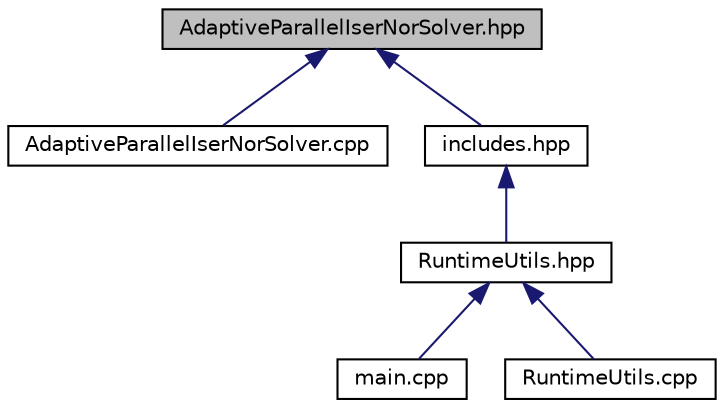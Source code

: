 digraph "AdaptiveParallelIserNorSolver.hpp"
{
  edge [fontname="Helvetica",fontsize="10",labelfontname="Helvetica",labelfontsize="10"];
  node [fontname="Helvetica",fontsize="10",shape=record];
  Node17 [label="AdaptiveParallelIserNorSolver.hpp",height=0.2,width=0.4,color="black", fillcolor="grey75", style="filled", fontcolor="black"];
  Node17 -> Node18 [dir="back",color="midnightblue",fontsize="10",style="solid"];
  Node18 [label="AdaptiveParallelIserNorSolver.cpp",height=0.2,width=0.4,color="black", fillcolor="white", style="filled",URL="$AdaptiveParallelIserNorSolver_8cpp.html"];
  Node17 -> Node19 [dir="back",color="midnightblue",fontsize="10",style="solid"];
  Node19 [label="includes.hpp",height=0.2,width=0.4,color="black", fillcolor="white", style="filled",URL="$includes_8hpp.html"];
  Node19 -> Node20 [dir="back",color="midnightblue",fontsize="10",style="solid"];
  Node20 [label="RuntimeUtils.hpp",height=0.2,width=0.4,color="black", fillcolor="white", style="filled",URL="$RuntimeUtils_8hpp.html"];
  Node20 -> Node21 [dir="back",color="midnightblue",fontsize="10",style="solid"];
  Node21 [label="main.cpp",height=0.2,width=0.4,color="black", fillcolor="white", style="filled",URL="$main_8cpp.html"];
  Node20 -> Node22 [dir="back",color="midnightblue",fontsize="10",style="solid"];
  Node22 [label="RuntimeUtils.cpp",height=0.2,width=0.4,color="black", fillcolor="white", style="filled",URL="$RuntimeUtils_8cpp.html"];
}
